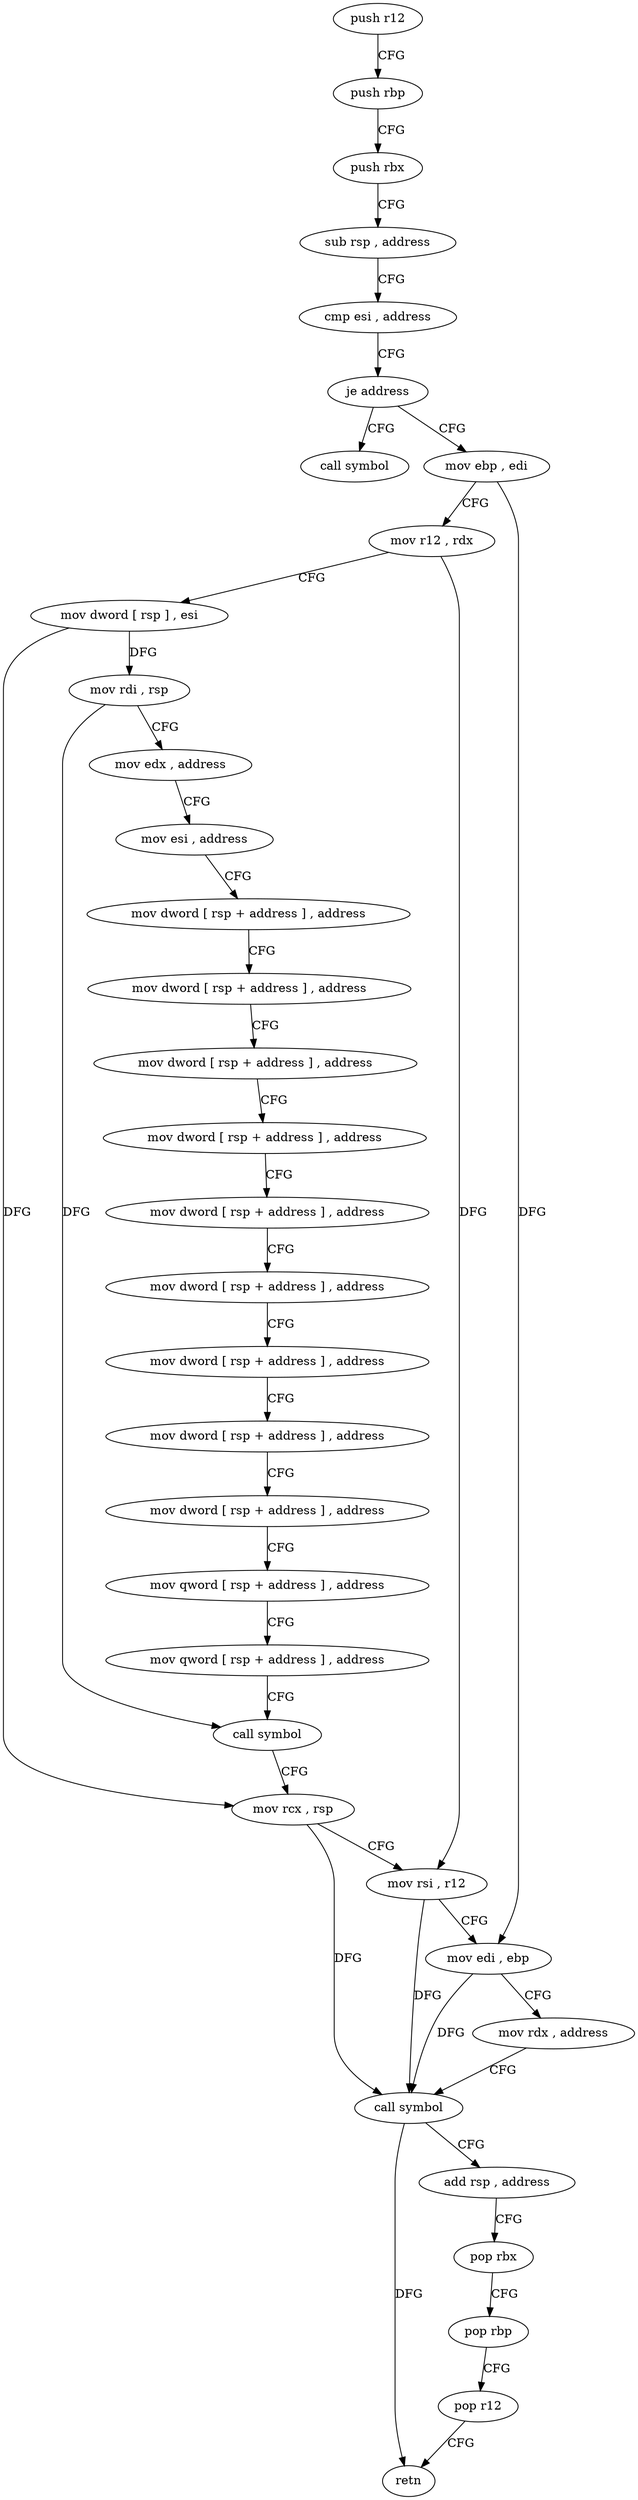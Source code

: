digraph "func" {
"4229744" [label = "push r12" ]
"4229746" [label = "push rbp" ]
"4229747" [label = "push rbx" ]
"4229748" [label = "sub rsp , address" ]
"4229752" [label = "cmp esi , address" ]
"4229755" [label = "je address" ]
"4229906" [label = "call symbol" ]
"4229761" [label = "mov ebp , edi" ]
"4229763" [label = "mov r12 , rdx" ]
"4229766" [label = "mov dword [ rsp ] , esi" ]
"4229769" [label = "mov rdi , rsp" ]
"4229772" [label = "mov edx , address" ]
"4229777" [label = "mov esi , address" ]
"4229782" [label = "mov dword [ rsp + address ] , address" ]
"4229790" [label = "mov dword [ rsp + address ] , address" ]
"4229798" [label = "mov dword [ rsp + address ] , address" ]
"4229806" [label = "mov dword [ rsp + address ] , address" ]
"4229814" [label = "mov dword [ rsp + address ] , address" ]
"4229822" [label = "mov dword [ rsp + address ] , address" ]
"4229830" [label = "mov dword [ rsp + address ] , address" ]
"4229838" [label = "mov dword [ rsp + address ] , address" ]
"4229846" [label = "mov dword [ rsp + address ] , address" ]
"4229854" [label = "mov qword [ rsp + address ] , address" ]
"4229863" [label = "mov qword [ rsp + address ] , address" ]
"4229872" [label = "call symbol" ]
"4229877" [label = "mov rcx , rsp" ]
"4229880" [label = "mov rsi , r12" ]
"4229883" [label = "mov edi , ebp" ]
"4229885" [label = "mov rdx , address" ]
"4229892" [label = "call symbol" ]
"4229897" [label = "add rsp , address" ]
"4229901" [label = "pop rbx" ]
"4229902" [label = "pop rbp" ]
"4229903" [label = "pop r12" ]
"4229905" [label = "retn" ]
"4229744" -> "4229746" [ label = "CFG" ]
"4229746" -> "4229747" [ label = "CFG" ]
"4229747" -> "4229748" [ label = "CFG" ]
"4229748" -> "4229752" [ label = "CFG" ]
"4229752" -> "4229755" [ label = "CFG" ]
"4229755" -> "4229906" [ label = "CFG" ]
"4229755" -> "4229761" [ label = "CFG" ]
"4229761" -> "4229763" [ label = "CFG" ]
"4229761" -> "4229883" [ label = "DFG" ]
"4229763" -> "4229766" [ label = "CFG" ]
"4229763" -> "4229880" [ label = "DFG" ]
"4229766" -> "4229769" [ label = "DFG" ]
"4229766" -> "4229877" [ label = "DFG" ]
"4229769" -> "4229772" [ label = "CFG" ]
"4229769" -> "4229872" [ label = "DFG" ]
"4229772" -> "4229777" [ label = "CFG" ]
"4229777" -> "4229782" [ label = "CFG" ]
"4229782" -> "4229790" [ label = "CFG" ]
"4229790" -> "4229798" [ label = "CFG" ]
"4229798" -> "4229806" [ label = "CFG" ]
"4229806" -> "4229814" [ label = "CFG" ]
"4229814" -> "4229822" [ label = "CFG" ]
"4229822" -> "4229830" [ label = "CFG" ]
"4229830" -> "4229838" [ label = "CFG" ]
"4229838" -> "4229846" [ label = "CFG" ]
"4229846" -> "4229854" [ label = "CFG" ]
"4229854" -> "4229863" [ label = "CFG" ]
"4229863" -> "4229872" [ label = "CFG" ]
"4229872" -> "4229877" [ label = "CFG" ]
"4229877" -> "4229880" [ label = "CFG" ]
"4229877" -> "4229892" [ label = "DFG" ]
"4229880" -> "4229883" [ label = "CFG" ]
"4229880" -> "4229892" [ label = "DFG" ]
"4229883" -> "4229885" [ label = "CFG" ]
"4229883" -> "4229892" [ label = "DFG" ]
"4229885" -> "4229892" [ label = "CFG" ]
"4229892" -> "4229897" [ label = "CFG" ]
"4229892" -> "4229905" [ label = "DFG" ]
"4229897" -> "4229901" [ label = "CFG" ]
"4229901" -> "4229902" [ label = "CFG" ]
"4229902" -> "4229903" [ label = "CFG" ]
"4229903" -> "4229905" [ label = "CFG" ]
}
